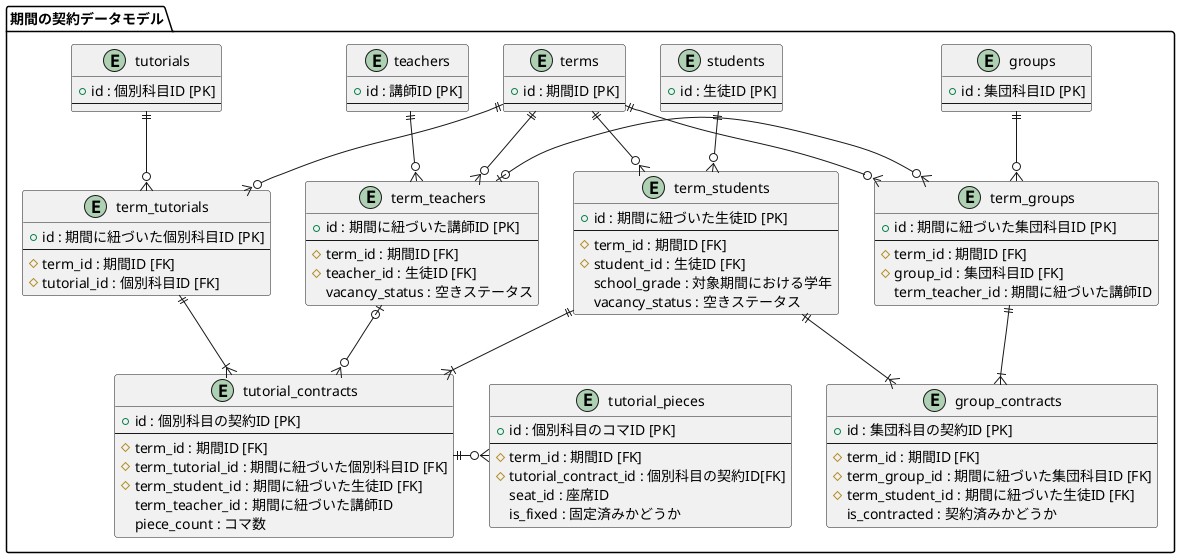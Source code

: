 @startuml term_contract_data_model

package "期間の契約データモデル" {
  entity "students" #F0F0F0 {
    + id : 生徒ID [PK]
    --
  }

  entity "teachers" #F0F0F0 {
    + id : 講師ID [PK]
    --
  }

  entity "terms" #F0F0F0 {
    + id : 期間ID [PK]
    --
  }

  entity "tutorials" #F0F0F0 {
    + id : 個別科目ID [PK]
    --
  }

  entity "groups" #F0F0F0 {
    + id : 集団科目ID [PK]
    --
  }

  entity "term_students" {
    + id : 期間に紐づいた生徒ID [PK]
    --
    # term_id : 期間ID [FK]
    # student_id : 生徒ID [FK]
    school_grade : 対象期間における学年
    vacancy_status : 空きステータス
  }

  entity "term_teachers" {
    + id : 期間に紐づいた講師ID [PK]
    --
    # term_id : 期間ID [FK]
    # teacher_id : 生徒ID [FK]
    vacancy_status : 空きステータス
  }

  entity "term_tutorials" {
    + id : 期間に紐づいた個別科目ID [PK]
    --
    # term_id : 期間ID [FK]
    # tutorial_id : 個別科目ID [FK]
  }

  entity "term_groups" {
    + id : 期間に紐づいた集団科目ID [PK]
    --
    # term_id : 期間ID [FK]
    # group_id : 集団科目ID [FK]
    term_teacher_id : 期間に紐づいた講師ID
  }

  entity "tutorial_contracts" {
    + id : 個別科目の契約ID [PK]
    --
    # term_id : 期間ID [FK]
    # term_tutorial_id : 期間に紐づいた個別科目ID [FK]
    # term_student_id : 期間に紐づいた生徒ID [FK]
    term_teacher_id : 期間に紐づいた講師ID
    piece_count : コマ数
  }

  entity "group_contracts" {
    + id : 集団科目の契約ID [PK]
    --
    # term_id : 期間ID [FK]
    # term_group_id : 期間に紐づいた集団科目ID [FK]
    # term_student_id : 期間に紐づいた生徒ID [FK]
    is_contracted : 契約済みかどうか
  }

  entity "tutorial_pieces" {
    + id : 個別科目のコマID [PK]
    --
    # term_id : 期間ID [FK]
    # tutorial_contract_id : 個別科目の契約ID[FK]
    seat_id : 座席ID
    is_fixed : 固定済みかどうか
  }
}

terms ||-do-o{ term_students
terms ||-do-o{ term_teachers
terms ||-do-o{ term_tutorials
terms ||-do-o{ term_groups
students ||-do-o{ term_students
teachers ||-do-o{ term_teachers
tutorials ||-do-o{ term_tutorials
groups ||-do-o{ term_groups
term_students ||-do-|{ tutorial_contracts
term_students ||-do-|{ group_contracts
term_teachers |o-do-o{ tutorial_contracts
term_teachers |o-ri-o{ term_groups
term_tutorials ||-do-|{ tutorial_contracts
term_groups ||-do-|{ group_contracts
tutorial_contracts ||-ri-o{ tutorial_pieces
@enduml

